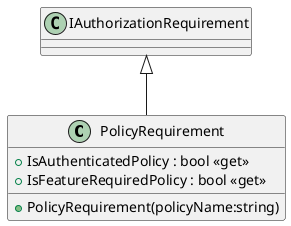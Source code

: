 @startuml
class PolicyRequirement {
    + PolicyRequirement(policyName:string)
    + IsAuthenticatedPolicy : bool <<get>>
    + IsFeatureRequiredPolicy : bool <<get>>
}
IAuthorizationRequirement <|-- PolicyRequirement
@enduml
